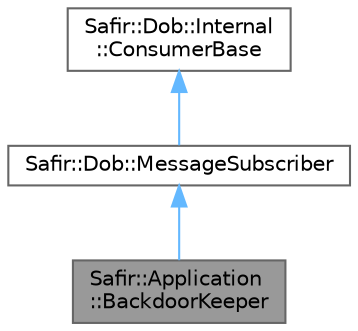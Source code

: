 digraph "Safir::Application::BackdoorKeeper"
{
 // LATEX_PDF_SIZE
  bgcolor="transparent";
  edge [fontname=Helvetica,fontsize=10,labelfontname=Helvetica,labelfontsize=10];
  node [fontname=Helvetica,fontsize=10,shape=box,height=0.2,width=0.4];
  Node1 [label="Safir::Application\l::BackdoorKeeper",height=0.2,width=0.4,color="gray40", fillcolor="grey60", style="filled", fontcolor="black",tooltip="Class that provides subscription and filtering for BackdoorCommands."];
  Node2 -> Node1 [dir="back",color="steelblue1",style="solid"];
  Node2 [label="Safir::Dob::MessageSubscriber",height=0.2,width=0.4,color="gray40", fillcolor="white", style="filled",URL="$a01319.html",tooltip="Interface to be implemented by subscribers of messages."];
  Node3 -> Node2 [dir="back",color="steelblue1",style="solid"];
  Node3 [label="Safir::Dob::Internal\l::ConsumerBase",height=0.2,width=0.4,color="gray40", fillcolor="white", style="filled",URL="$a01327.html",tooltip="Base class used when composing more elaborated interfaces."];
}
